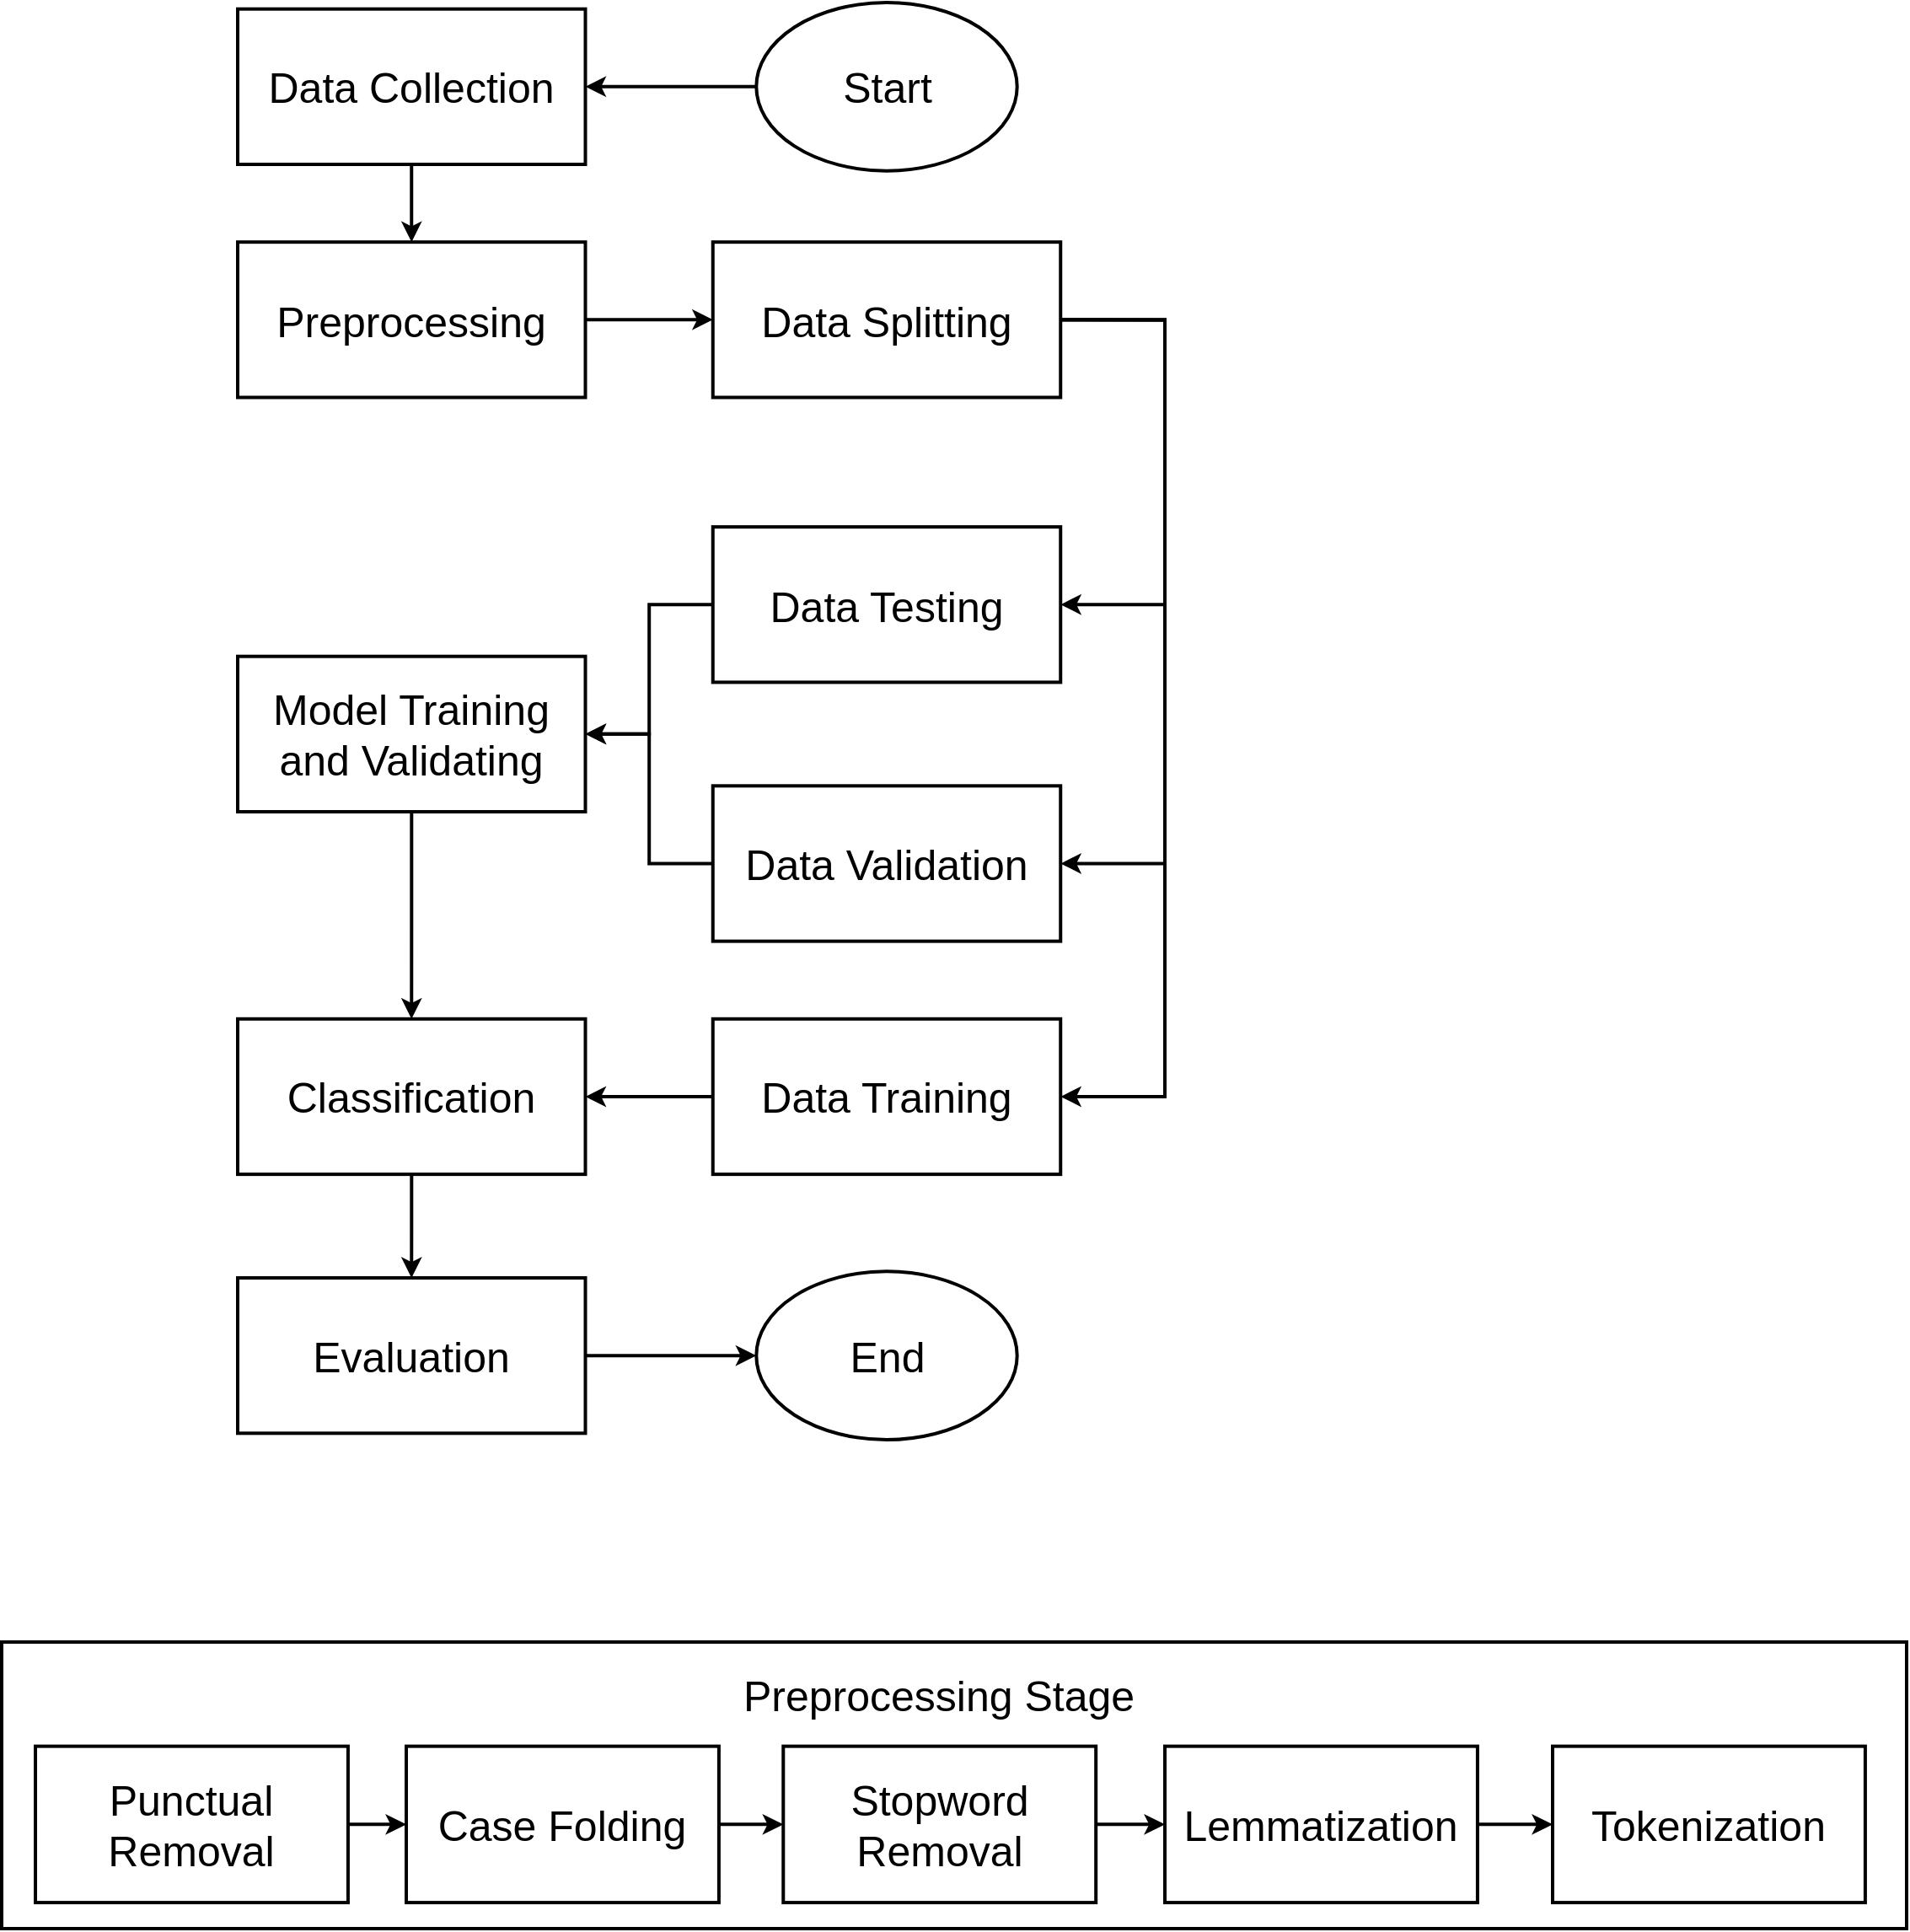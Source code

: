 <mxfile>
    <diagram name="Halaman-1" id="EO8M5acR98Tv6OP4zz49">
        <mxGraphModel dx="2310" dy="2497" grid="1" gridSize="10" guides="1" tooltips="1" connect="1" arrows="1" fold="1" page="1" pageScale="1" pageWidth="827" pageHeight="1169" math="0" shadow="0">
            <root>
                <mxCell id="0"/>
                <mxCell id="1" parent="0"/>
                <mxCell id="2" value="" style="group;fontSize=25;strokeWidth=2;" parent="1" vertex="1" connectable="0">
                    <mxGeometry x="250" y="-62.5" width="550" height="852.5" as="geometry"/>
                </mxCell>
                <mxCell id="wb8jJMgzwJ6dVFCxpj_n-7" style="edgeStyle=orthogonalEdgeStyle;rounded=0;orthogonalLoop=1;jettySize=auto;html=1;entryX=1;entryY=0.5;entryDx=0;entryDy=0;fontSize=25;strokeWidth=2;" parent="2" source="5ZPLBMI4b5httvobRTlc-1" target="95U1aUTwDA3ZDBjEYCyH-7" edge="1">
                    <mxGeometry relative="1" as="geometry"/>
                </mxCell>
                <mxCell id="5ZPLBMI4b5httvobRTlc-1" value="Start" style="ellipse;whiteSpace=wrap;html=1;fontSize=25;strokeWidth=2;" parent="2" vertex="1">
                    <mxGeometry x="307.656" width="154.688" height="99.842" as="geometry"/>
                </mxCell>
                <mxCell id="wb8jJMgzwJ6dVFCxpj_n-24" style="edgeStyle=orthogonalEdgeStyle;rounded=0;orthogonalLoop=1;jettySize=auto;html=1;entryX=0.5;entryY=0;entryDx=0;entryDy=0;fontSize=25;strokeWidth=2;" parent="2" source="5ZPLBMI4b5httvobRTlc-18" target="wb8jJMgzwJ6dVFCxpj_n-10" edge="1">
                    <mxGeometry relative="1" as="geometry"/>
                </mxCell>
                <mxCell id="5ZPLBMI4b5httvobRTlc-18" value="Classification" style="rounded=0;whiteSpace=wrap;html=1;fontSize=25;strokeWidth=2;" parent="2" vertex="1">
                    <mxGeometry y="602.894" width="206.25" height="92.162" as="geometry"/>
                </mxCell>
                <mxCell id="wb8jJMgzwJ6dVFCxpj_n-22" style="edgeStyle=orthogonalEdgeStyle;rounded=0;orthogonalLoop=1;jettySize=auto;html=1;entryX=0.5;entryY=0;entryDx=0;entryDy=0;fontSize=25;strokeWidth=2;" parent="2" source="5ZPLBMI4b5httvobRTlc-21" target="5ZPLBMI4b5httvobRTlc-18" edge="1">
                    <mxGeometry relative="1" as="geometry"/>
                </mxCell>
                <mxCell id="5ZPLBMI4b5httvobRTlc-21" value="Model Training and Validating" style="rounded=0;whiteSpace=wrap;html=1;fontSize=25;strokeWidth=2;" parent="2" vertex="1">
                    <mxGeometry y="387.849" width="206.25" height="92.162" as="geometry"/>
                </mxCell>
                <mxCell id="5ZPLBMI4b5httvobRTlc-25" value="End" style="ellipse;whiteSpace=wrap;html=1;fontSize=25;strokeWidth=2;" parent="2" vertex="1">
                    <mxGeometry x="307.656" y="752.658" width="154.688" height="99.842" as="geometry"/>
                </mxCell>
                <mxCell id="95U1aUTwDA3ZDBjEYCyH-7" value="Data Collection" style="rounded=0;whiteSpace=wrap;html=1;fontSize=25;strokeWidth=2;" parent="2" vertex="1">
                    <mxGeometry y="3.84" width="206.25" height="92.162" as="geometry"/>
                </mxCell>
                <mxCell id="wb8jJMgzwJ6dVFCxpj_n-9" style="edgeStyle=orthogonalEdgeStyle;rounded=0;orthogonalLoop=1;jettySize=auto;html=1;entryX=0.5;entryY=0;entryDx=0;entryDy=0;fontSize=25;exitX=0.5;exitY=1;exitDx=0;exitDy=0;strokeWidth=2;" parent="2" source="95U1aUTwDA3ZDBjEYCyH-7" target="wb8jJMgzwJ6dVFCxpj_n-6" edge="1">
                    <mxGeometry relative="1" as="geometry">
                        <mxPoint x="486.406" y="203.525" as="sourcePoint"/>
                    </mxGeometry>
                </mxCell>
                <mxCell id="wb8jJMgzwJ6dVFCxpj_n-16" style="edgeStyle=orthogonalEdgeStyle;rounded=0;orthogonalLoop=1;jettySize=auto;html=1;entryX=1;entryY=0.5;entryDx=0;entryDy=0;fontSize=25;exitX=1;exitY=0.5;exitDx=0;exitDy=0;strokeWidth=2;" parent="2" source="wb8jJMgzwJ6dVFCxpj_n-4" target="wb8jJMgzwJ6dVFCxpj_n-12" edge="1">
                    <mxGeometry relative="1" as="geometry">
                        <Array as="points">
                            <mxPoint x="550" y="188.164"/>
                            <mxPoint x="550" y="357.128"/>
                        </Array>
                    </mxGeometry>
                </mxCell>
                <mxCell id="wb8jJMgzwJ6dVFCxpj_n-17" style="edgeStyle=orthogonalEdgeStyle;rounded=0;orthogonalLoop=1;jettySize=auto;html=1;entryX=1;entryY=0.5;entryDx=0;entryDy=0;fontSize=25;exitX=1;exitY=0.5;exitDx=0;exitDy=0;strokeWidth=2;" parent="2" source="wb8jJMgzwJ6dVFCxpj_n-4" target="wb8jJMgzwJ6dVFCxpj_n-11" edge="1">
                    <mxGeometry relative="1" as="geometry">
                        <Array as="points">
                            <mxPoint x="550" y="188.164"/>
                            <mxPoint x="550" y="510.732"/>
                        </Array>
                    </mxGeometry>
                </mxCell>
                <mxCell id="wb8jJMgzwJ6dVFCxpj_n-18" style="edgeStyle=orthogonalEdgeStyle;rounded=0;orthogonalLoop=1;jettySize=auto;html=1;entryX=1;entryY=0.5;entryDx=0;entryDy=0;fontSize=25;strokeWidth=2;" parent="2" source="wb8jJMgzwJ6dVFCxpj_n-4" target="wb8jJMgzwJ6dVFCxpj_n-14" edge="1">
                    <mxGeometry relative="1" as="geometry">
                        <Array as="points">
                            <mxPoint x="550" y="188.164"/>
                            <mxPoint x="550" y="648.975"/>
                        </Array>
                    </mxGeometry>
                </mxCell>
                <mxCell id="wb8jJMgzwJ6dVFCxpj_n-4" value="Data Splitting" style="rounded=0;whiteSpace=wrap;html=1;fontSize=25;strokeWidth=2;" parent="2" vertex="1">
                    <mxGeometry x="281.875" y="142.083" width="206.25" height="92.162" as="geometry"/>
                </mxCell>
                <mxCell id="wb8jJMgzwJ6dVFCxpj_n-15" style="edgeStyle=orthogonalEdgeStyle;rounded=0;orthogonalLoop=1;jettySize=auto;html=1;entryX=0;entryY=0.5;entryDx=0;entryDy=0;fontSize=25;strokeWidth=2;" parent="2" source="wb8jJMgzwJ6dVFCxpj_n-6" target="wb8jJMgzwJ6dVFCxpj_n-4" edge="1">
                    <mxGeometry relative="1" as="geometry"/>
                </mxCell>
                <mxCell id="wb8jJMgzwJ6dVFCxpj_n-6" value="Preprocessing" style="rounded=0;whiteSpace=wrap;html=1;fontSize=25;strokeWidth=2;" parent="2" vertex="1">
                    <mxGeometry y="142.083" width="206.25" height="92.162" as="geometry"/>
                </mxCell>
                <mxCell id="wb8jJMgzwJ6dVFCxpj_n-28" style="edgeStyle=orthogonalEdgeStyle;rounded=0;orthogonalLoop=1;jettySize=auto;html=1;entryX=0;entryY=0.5;entryDx=0;entryDy=0;fontSize=25;strokeWidth=2;" parent="2" source="wb8jJMgzwJ6dVFCxpj_n-10" target="5ZPLBMI4b5httvobRTlc-25" edge="1">
                    <mxGeometry relative="1" as="geometry"/>
                </mxCell>
                <mxCell id="wb8jJMgzwJ6dVFCxpj_n-10" value="Evaluation" style="rounded=0;whiteSpace=wrap;html=1;fontSize=25;strokeWidth=2;" parent="2" vertex="1">
                    <mxGeometry y="756.498" width="206.25" height="92.162" as="geometry"/>
                </mxCell>
                <mxCell id="wb8jJMgzwJ6dVFCxpj_n-20" style="edgeStyle=orthogonalEdgeStyle;rounded=0;orthogonalLoop=1;jettySize=auto;html=1;entryX=1;entryY=0.5;entryDx=0;entryDy=0;fontSize=25;strokeWidth=2;" parent="2" source="wb8jJMgzwJ6dVFCxpj_n-11" target="5ZPLBMI4b5httvobRTlc-21" edge="1">
                    <mxGeometry relative="1" as="geometry"/>
                </mxCell>
                <mxCell id="wb8jJMgzwJ6dVFCxpj_n-11" value="Data Validation" style="rounded=0;whiteSpace=wrap;html=1;fontSize=25;strokeWidth=2;" parent="2" vertex="1">
                    <mxGeometry x="281.875" y="464.651" width="206.25" height="92.162" as="geometry"/>
                </mxCell>
                <mxCell id="wb8jJMgzwJ6dVFCxpj_n-21" style="edgeStyle=orthogonalEdgeStyle;rounded=0;orthogonalLoop=1;jettySize=auto;html=1;entryX=1;entryY=0.5;entryDx=0;entryDy=0;fontSize=25;strokeWidth=2;" parent="2" source="wb8jJMgzwJ6dVFCxpj_n-12" target="5ZPLBMI4b5httvobRTlc-21" edge="1">
                    <mxGeometry relative="1" as="geometry"/>
                </mxCell>
                <mxCell id="wb8jJMgzwJ6dVFCxpj_n-12" value="Data Testing" style="rounded=0;whiteSpace=wrap;html=1;fontSize=25;strokeWidth=2;" parent="2" vertex="1">
                    <mxGeometry x="281.875" y="311.047" width="206.25" height="92.162" as="geometry"/>
                </mxCell>
                <mxCell id="wb8jJMgzwJ6dVFCxpj_n-23" style="edgeStyle=orthogonalEdgeStyle;rounded=0;orthogonalLoop=1;jettySize=auto;html=1;entryX=1;entryY=0.5;entryDx=0;entryDy=0;fontSize=25;strokeWidth=2;" parent="2" source="wb8jJMgzwJ6dVFCxpj_n-14" target="5ZPLBMI4b5httvobRTlc-18" edge="1">
                    <mxGeometry relative="1" as="geometry"/>
                </mxCell>
                <mxCell id="wb8jJMgzwJ6dVFCxpj_n-14" value="Data Training" style="rounded=0;whiteSpace=wrap;html=1;fontSize=25;strokeWidth=2;" parent="2" vertex="1">
                    <mxGeometry x="281.875" y="602.894" width="206.25" height="92.162" as="geometry"/>
                </mxCell>
                <mxCell id="37" value="" style="rounded=0;whiteSpace=wrap;html=1;fontSize=25;strokeWidth=2;" parent="1" vertex="1">
                    <mxGeometry x="110" y="910" width="1130" height="170" as="geometry"/>
                </mxCell>
                <mxCell id="28" style="edgeStyle=none;html=1;entryX=0;entryY=0.5;entryDx=0;entryDy=0;fontSize=25;strokeWidth=2;" parent="1" source="27" target="29" edge="1">
                    <mxGeometry relative="1" as="geometry">
                        <mxPoint x="372.726" y="1018.182" as="targetPoint"/>
                    </mxGeometry>
                </mxCell>
                <mxCell id="27" value="Punctual Removal" style="rounded=0;whiteSpace=wrap;html=1;fontSize=25;strokeWidth=2;" parent="1" vertex="1">
                    <mxGeometry x="130.004" y="971.818" width="185.454" height="92.727" as="geometry"/>
                </mxCell>
                <mxCell id="34" style="edgeStyle=none;html=1;entryX=0;entryY=0.5;entryDx=0;entryDy=0;fontSize=25;strokeWidth=2;" parent="1" source="29" target="31" edge="1">
                    <mxGeometry relative="1" as="geometry"/>
                </mxCell>
                <mxCell id="29" value="&lt;span style=&quot;color: rgb(0, 0, 0);&quot;&gt;Case Folding&lt;/span&gt;" style="rounded=0;whiteSpace=wrap;html=1;fontSize=25;strokeWidth=2;" parent="1" vertex="1">
                    <mxGeometry x="349.996" y="971.818" width="185.454" height="92.727" as="geometry"/>
                </mxCell>
                <mxCell id="35" style="edgeStyle=none;html=1;entryX=0;entryY=0.5;entryDx=0;entryDy=0;fontSize=25;strokeWidth=2;" parent="1" source="31" target="32" edge="1">
                    <mxGeometry relative="1" as="geometry"/>
                </mxCell>
                <mxCell id="31" value="Stopword Removal" style="rounded=0;whiteSpace=wrap;html=1;fontSize=25;strokeWidth=2;" parent="1" vertex="1">
                    <mxGeometry x="573.638" y="971.818" width="185.454" height="92.727" as="geometry"/>
                </mxCell>
                <mxCell id="36" style="edgeStyle=none;html=1;entryX=0;entryY=0.5;entryDx=0;entryDy=0;fontSize=25;strokeWidth=2;" parent="1" source="32" target="33" edge="1">
                    <mxGeometry relative="1" as="geometry"/>
                </mxCell>
                <mxCell id="32" value="Lemmatization" style="rounded=0;whiteSpace=wrap;html=1;fontSize=25;strokeWidth=2;" parent="1" vertex="1">
                    <mxGeometry x="800.0" y="971.818" width="185.454" height="92.727" as="geometry"/>
                </mxCell>
                <mxCell id="33" value="Tokenization" style="rounded=0;whiteSpace=wrap;html=1;fontSize=25;strokeWidth=2;" parent="1" vertex="1">
                    <mxGeometry x="1030.002" y="971.818" width="185.454" height="92.727" as="geometry"/>
                </mxCell>
                <mxCell id="38" value="Preprocessing Stage" style="text;html=1;align=center;verticalAlign=middle;whiteSpace=wrap;rounded=0;fontSize=25;strokeWidth=2;" parent="1" vertex="1">
                    <mxGeometry x="516.37" y="917.73" width="300" height="46.36" as="geometry"/>
                </mxCell>
            </root>
        </mxGraphModel>
    </diagram>
</mxfile>
